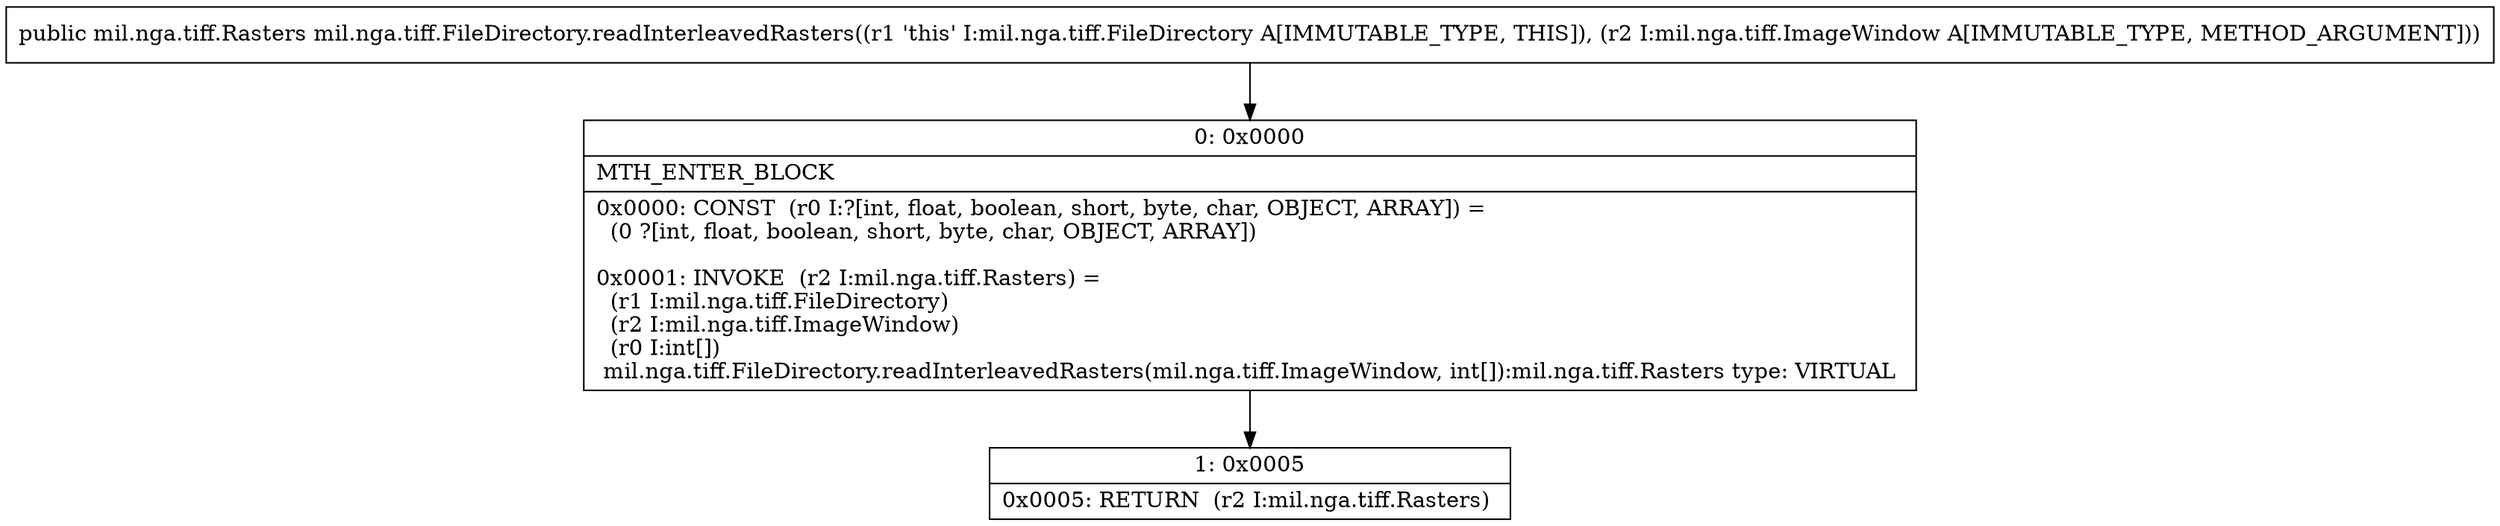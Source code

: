 digraph "CFG formil.nga.tiff.FileDirectory.readInterleavedRasters(Lmil\/nga\/tiff\/ImageWindow;)Lmil\/nga\/tiff\/Rasters;" {
Node_0 [shape=record,label="{0\:\ 0x0000|MTH_ENTER_BLOCK\l|0x0000: CONST  (r0 I:?[int, float, boolean, short, byte, char, OBJECT, ARRAY]) = \l  (0 ?[int, float, boolean, short, byte, char, OBJECT, ARRAY])\l \l0x0001: INVOKE  (r2 I:mil.nga.tiff.Rasters) = \l  (r1 I:mil.nga.tiff.FileDirectory)\l  (r2 I:mil.nga.tiff.ImageWindow)\l  (r0 I:int[])\l mil.nga.tiff.FileDirectory.readInterleavedRasters(mil.nga.tiff.ImageWindow, int[]):mil.nga.tiff.Rasters type: VIRTUAL \l}"];
Node_1 [shape=record,label="{1\:\ 0x0005|0x0005: RETURN  (r2 I:mil.nga.tiff.Rasters) \l}"];
MethodNode[shape=record,label="{public mil.nga.tiff.Rasters mil.nga.tiff.FileDirectory.readInterleavedRasters((r1 'this' I:mil.nga.tiff.FileDirectory A[IMMUTABLE_TYPE, THIS]), (r2 I:mil.nga.tiff.ImageWindow A[IMMUTABLE_TYPE, METHOD_ARGUMENT])) }"];
MethodNode -> Node_0;
Node_0 -> Node_1;
}


